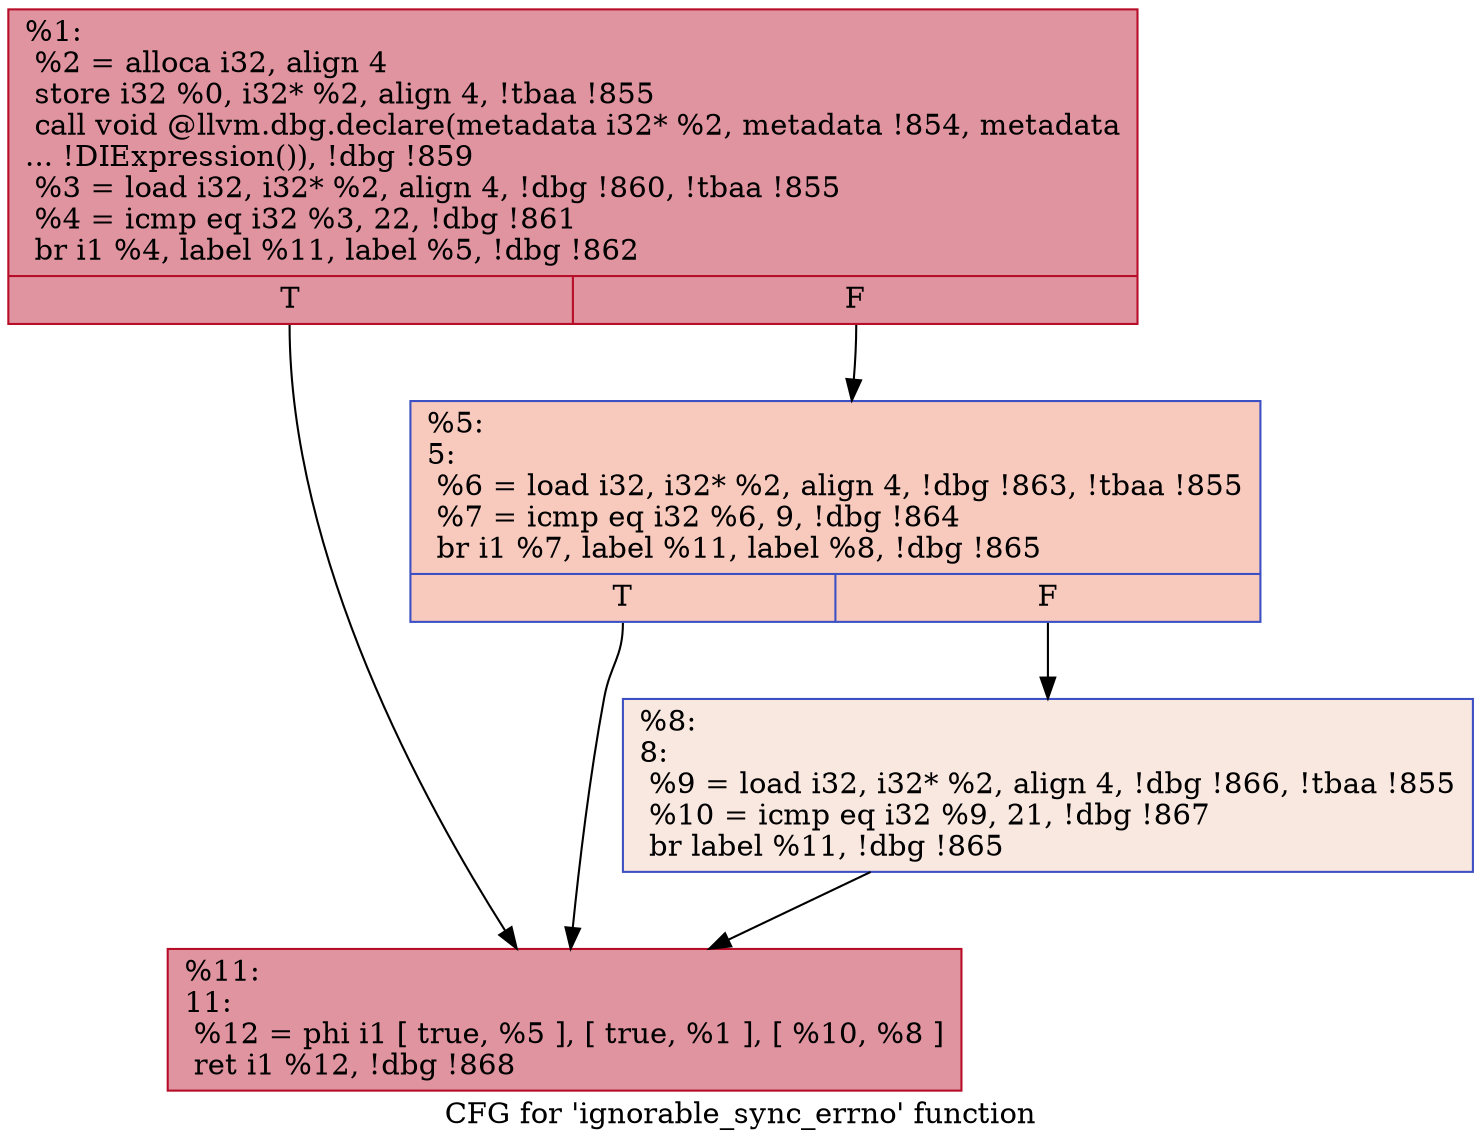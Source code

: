 digraph "CFG for 'ignorable_sync_errno' function" {
	label="CFG for 'ignorable_sync_errno' function";

	Node0x23276b0 [shape=record,color="#b70d28ff", style=filled, fillcolor="#b70d2870",label="{%1:\l  %2 = alloca i32, align 4\l  store i32 %0, i32* %2, align 4, !tbaa !855\l  call void @llvm.dbg.declare(metadata i32* %2, metadata !854, metadata\l... !DIExpression()), !dbg !859\l  %3 = load i32, i32* %2, align 4, !dbg !860, !tbaa !855\l  %4 = icmp eq i32 %3, 22, !dbg !861\l  br i1 %4, label %11, label %5, !dbg !862\l|{<s0>T|<s1>F}}"];
	Node0x23276b0:s0 -> Node0x2365640;
	Node0x23276b0:s1 -> Node0x23655a0;
	Node0x23655a0 [shape=record,color="#3d50c3ff", style=filled, fillcolor="#ef886b70",label="{%5:\l5:                                                \l  %6 = load i32, i32* %2, align 4, !dbg !863, !tbaa !855\l  %7 = icmp eq i32 %6, 9, !dbg !864\l  br i1 %7, label %11, label %8, !dbg !865\l|{<s0>T|<s1>F}}"];
	Node0x23655a0:s0 -> Node0x2365640;
	Node0x23655a0:s1 -> Node0x23655f0;
	Node0x23655f0 [shape=record,color="#3d50c3ff", style=filled, fillcolor="#f1ccb870",label="{%8:\l8:                                                \l  %9 = load i32, i32* %2, align 4, !dbg !866, !tbaa !855\l  %10 = icmp eq i32 %9, 21, !dbg !867\l  br label %11, !dbg !865\l}"];
	Node0x23655f0 -> Node0x2365640;
	Node0x2365640 [shape=record,color="#b70d28ff", style=filled, fillcolor="#b70d2870",label="{%11:\l11:                                               \l  %12 = phi i1 [ true, %5 ], [ true, %1 ], [ %10, %8 ]\l  ret i1 %12, !dbg !868\l}"];
}
